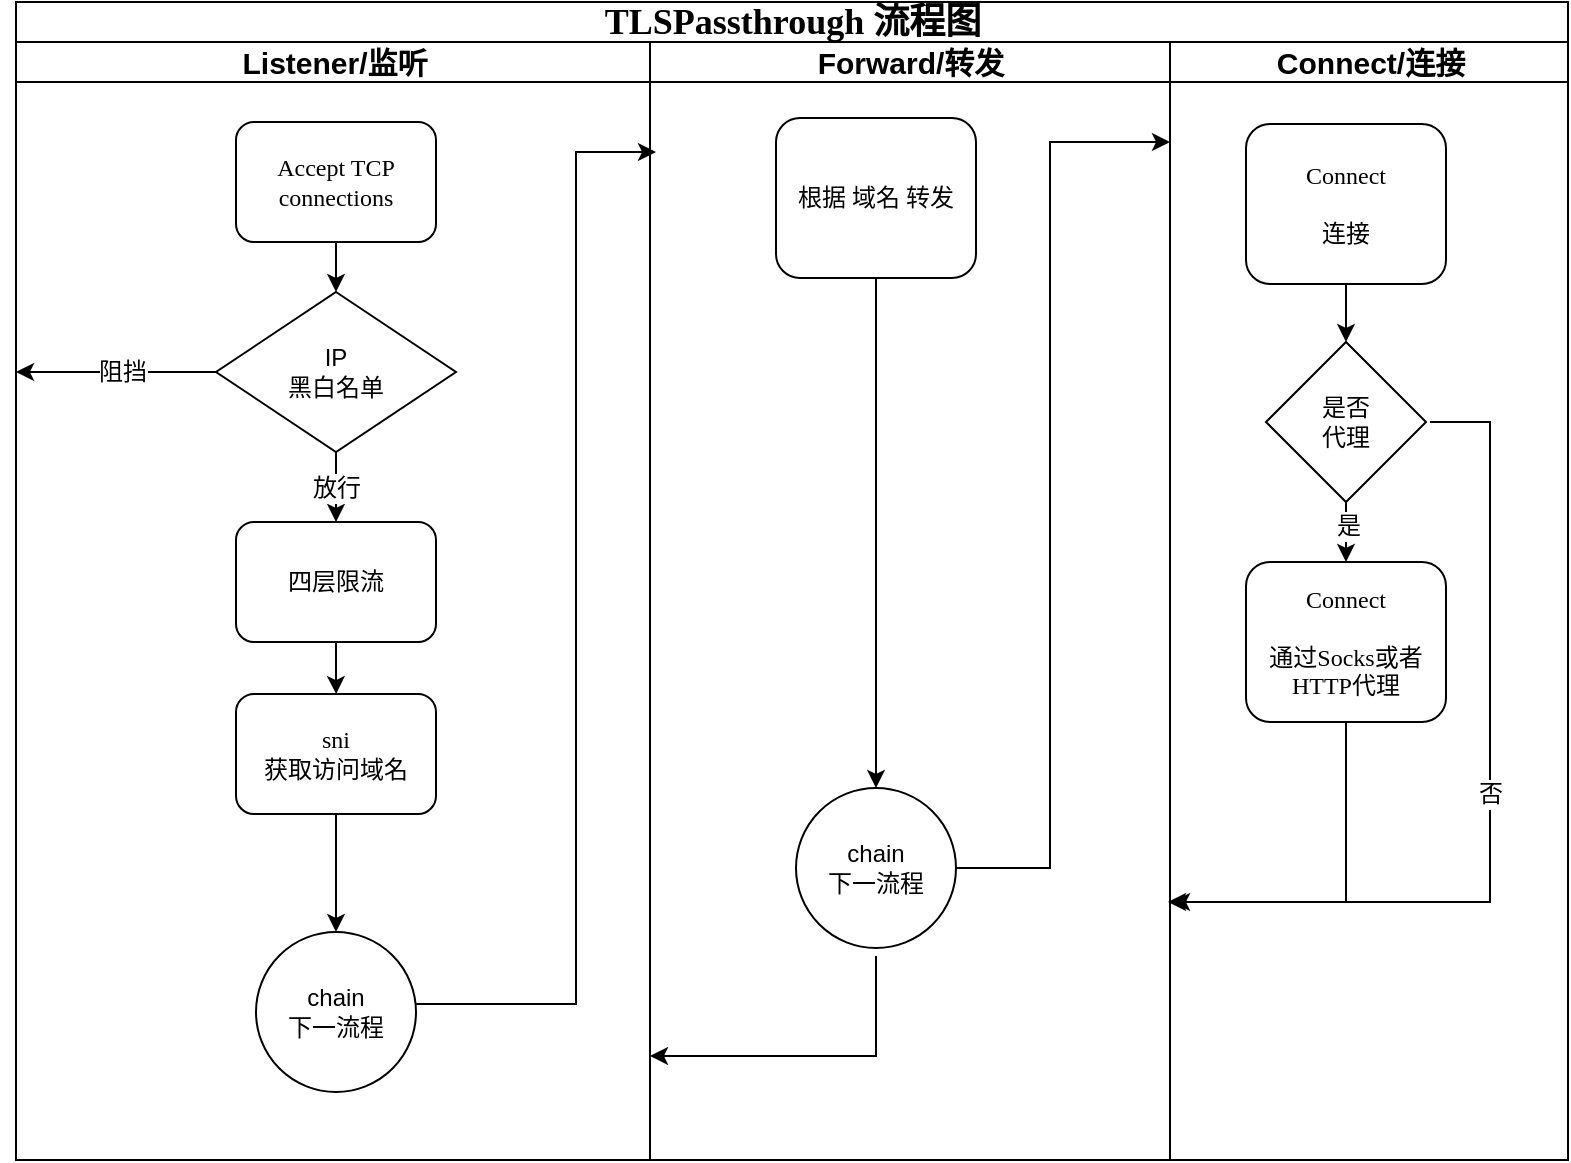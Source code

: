 <mxfile version="21.3.7" type="device">
  <diagram name="Page-1" id="74e2e168-ea6b-b213-b513-2b3c1d86103e">
    <mxGraphModel dx="1882" dy="1040" grid="0" gridSize="10" guides="1" tooltips="1" connect="1" arrows="1" fold="1" page="0" pageScale="1" pageWidth="1100" pageHeight="850" background="none" math="0" shadow="0">
      <root>
        <mxCell id="0" />
        <mxCell id="1" parent="0" />
        <mxCell id="77e6c97f196da883-1" value="&lt;font style=&quot;font-size: 18px;&quot;&gt;TLSPassthrough 流程图&lt;/font&gt;" style="swimlane;html=1;childLayout=stackLayout;startSize=20;rounded=0;shadow=0;labelBackgroundColor=none;strokeWidth=1;fontFamily=Verdana;fontSize=18;align=center;" parent="1" vertex="1">
          <mxGeometry x="-7" y="-46" width="776" height="579" as="geometry">
            <mxRectangle x="60" y="-30" width="210" height="40" as="alternateBounds" />
          </mxGeometry>
        </mxCell>
        <mxCell id="77e6c97f196da883-2" value="Listener/监听" style="swimlane;html=1;startSize=20;fontSize=15;" parent="77e6c97f196da883-1" vertex="1">
          <mxGeometry y="20" width="317" height="559" as="geometry">
            <mxRectangle y="20" width="40" height="1050" as="alternateBounds" />
          </mxGeometry>
        </mxCell>
        <mxCell id="k9yy4idc6pMp43QgDsTV-6" value="" style="edgeStyle=orthogonalEdgeStyle;rounded=0;orthogonalLoop=1;jettySize=auto;html=1;fontSize=12;" parent="77e6c97f196da883-2" source="77e6c97f196da883-8" target="k9yy4idc6pMp43QgDsTV-2" edge="1">
          <mxGeometry relative="1" as="geometry" />
        </mxCell>
        <mxCell id="77e6c97f196da883-8" value="Accept TCP connections" style="rounded=1;whiteSpace=wrap;html=1;shadow=0;labelBackgroundColor=none;strokeWidth=1;fontFamily=Verdana;fontSize=12;align=center;" parent="77e6c97f196da883-2" vertex="1">
          <mxGeometry x="110" y="40" width="100" height="60" as="geometry" />
        </mxCell>
        <mxCell id="k9yy4idc6pMp43QgDsTV-8" value="" style="edgeStyle=orthogonalEdgeStyle;rounded=0;orthogonalLoop=1;jettySize=auto;html=1;fontSize=12;" parent="77e6c97f196da883-2" source="77e6c97f196da883-9" edge="1">
          <mxGeometry relative="1" as="geometry">
            <mxPoint x="160.067" y="326.044" as="targetPoint" />
          </mxGeometry>
        </mxCell>
        <mxCell id="77e6c97f196da883-9" value="四层限流" style="rounded=1;whiteSpace=wrap;html=1;shadow=0;labelBackgroundColor=none;strokeWidth=1;fontFamily=Verdana;fontSize=12;align=center;" parent="77e6c97f196da883-2" vertex="1">
          <mxGeometry x="110" y="240" width="100" height="60" as="geometry" />
        </mxCell>
        <mxCell id="k9yy4idc6pMp43QgDsTV-277" value="" style="edgeStyle=orthogonalEdgeStyle;rounded=0;orthogonalLoop=1;jettySize=auto;html=1;" parent="77e6c97f196da883-2" source="77e6c97f196da883-10" target="k9yy4idc6pMp43QgDsTV-16" edge="1">
          <mxGeometry relative="1" as="geometry" />
        </mxCell>
        <mxCell id="77e6c97f196da883-10" value="&lt;div style=&quot;font-size: 12px;&quot;&gt;sni&lt;br&gt;&lt;/div&gt;&lt;div style=&quot;font-size: 12px;&quot;&gt;获取访问域名&lt;/div&gt;" style="rounded=1;whiteSpace=wrap;html=1;shadow=0;labelBackgroundColor=none;strokeWidth=1;fontFamily=Verdana;fontSize=12;align=center;" parent="77e6c97f196da883-2" vertex="1">
          <mxGeometry x="110" y="326" width="100" height="60" as="geometry" />
        </mxCell>
        <mxCell id="k9yy4idc6pMp43QgDsTV-5" value="放行" style="edgeStyle=orthogonalEdgeStyle;rounded=0;orthogonalLoop=1;jettySize=auto;html=1;fontSize=12;" parent="77e6c97f196da883-2" source="k9yy4idc6pMp43QgDsTV-2" target="77e6c97f196da883-9" edge="1">
          <mxGeometry relative="1" as="geometry" />
        </mxCell>
        <mxCell id="k9yy4idc6pMp43QgDsTV-2" value="&lt;div style=&quot;font-size: 12px;&quot;&gt;IP&lt;/div&gt;&lt;div style=&quot;font-size: 12px;&quot;&gt;黑白名单&lt;br style=&quot;font-size: 12px;&quot;&gt;&lt;/div&gt;" style="rhombus;whiteSpace=wrap;html=1;fontSize=12;" parent="77e6c97f196da883-2" vertex="1">
          <mxGeometry x="100" y="125" width="120" height="80" as="geometry" />
        </mxCell>
        <mxCell id="k9yy4idc6pMp43QgDsTV-3" value="" style="endArrow=classic;html=1;rounded=0;exitX=0;exitY=0.5;exitDx=0;exitDy=0;fontSize=12;" parent="77e6c97f196da883-2" source="k9yy4idc6pMp43QgDsTV-2" edge="1">
          <mxGeometry width="50" height="50" relative="1" as="geometry">
            <mxPoint x="100" y="170" as="sourcePoint" />
            <mxPoint y="165" as="targetPoint" />
          </mxGeometry>
        </mxCell>
        <mxCell id="k9yy4idc6pMp43QgDsTV-4" value="阻挡" style="edgeLabel;html=1;align=center;verticalAlign=middle;resizable=0;points=[];fontSize=12;" parent="k9yy4idc6pMp43QgDsTV-3" vertex="1" connectable="0">
          <mxGeometry x="-0.05" relative="1" as="geometry">
            <mxPoint as="offset" />
          </mxGeometry>
        </mxCell>
        <mxCell id="k9yy4idc6pMp43QgDsTV-16" value="&lt;div style=&quot;font-size: 12px;&quot;&gt;chain&lt;/div&gt;下一流程" style="ellipse;whiteSpace=wrap;html=1;aspect=fixed;fontSize=12;" parent="77e6c97f196da883-2" vertex="1">
          <mxGeometry x="120" y="445" width="80" height="80" as="geometry" />
        </mxCell>
        <mxCell id="k9yy4idc6pMp43QgDsTV-271" style="edgeStyle=orthogonalEdgeStyle;rounded=0;orthogonalLoop=1;jettySize=auto;html=1;exitX=1;exitY=0.5;exitDx=0;exitDy=0;fontSize=12;" parent="77e6c97f196da883-1" edge="1">
          <mxGeometry relative="1" as="geometry">
            <mxPoint x="595" y="73" as="targetPoint" />
            <Array as="points">
              <mxPoint x="480" y="548" />
              <mxPoint x="545" y="548" />
              <mxPoint x="545" y="73" />
            </Array>
          </mxGeometry>
        </mxCell>
        <mxCell id="k9yy4idc6pMp43QgDsTV-189" value="" style="edgeStyle=orthogonalEdgeStyle;rounded=0;orthogonalLoop=1;jettySize=auto;html=1;fontSize=12;" parent="77e6c97f196da883-1" source="k9yy4idc6pMp43QgDsTV-16" edge="1">
          <mxGeometry relative="1" as="geometry">
            <mxPoint x="320" y="75" as="targetPoint" />
            <Array as="points">
              <mxPoint x="280" y="501" />
              <mxPoint x="280" y="75" />
            </Array>
          </mxGeometry>
        </mxCell>
        <mxCell id="77e6c97f196da883-6" value="Forward/转发" style="swimlane;html=1;startSize=20;fontSize=15;" parent="77e6c97f196da883-1" vertex="1">
          <mxGeometry x="317" y="20" width="260" height="559" as="geometry" />
        </mxCell>
        <mxCell id="k9yy4idc6pMp43QgDsTV-213" value="" style="edgeStyle=orthogonalEdgeStyle;rounded=0;orthogonalLoop=1;jettySize=auto;html=1;fontSize=12;entryX=0.5;entryY=0;entryDx=0;entryDy=0;" parent="77e6c97f196da883-6" source="k9yy4idc6pMp43QgDsTV-176" target="k9yy4idc6pMp43QgDsTV-182" edge="1">
          <mxGeometry relative="1" as="geometry">
            <mxPoint x="110" y="490" as="targetPoint" />
          </mxGeometry>
        </mxCell>
        <mxCell id="k9yy4idc6pMp43QgDsTV-176" value="&lt;div&gt;根据 域名 转发&lt;br&gt;&lt;/div&gt;" style="rounded=1;whiteSpace=wrap;html=1;shadow=0;labelBackgroundColor=none;strokeWidth=1;fontFamily=Verdana;fontSize=12;align=center;flipV=1;" parent="77e6c97f196da883-6" vertex="1">
          <mxGeometry x="63" y="38" width="100" height="80" as="geometry" />
        </mxCell>
        <mxCell id="k9yy4idc6pMp43QgDsTV-217" value="" style="edgeStyle=orthogonalEdgeStyle;rounded=0;orthogonalLoop=1;jettySize=auto;html=1;fontSize=12;" parent="77e6c97f196da883-6" source="k9yy4idc6pMp43QgDsTV-182" edge="1">
          <mxGeometry relative="1" as="geometry">
            <mxPoint x="260" y="50" as="targetPoint" />
            <Array as="points">
              <mxPoint x="200" y="413" />
              <mxPoint x="200" y="50" />
            </Array>
          </mxGeometry>
        </mxCell>
        <mxCell id="k9yy4idc6pMp43QgDsTV-182" value="&lt;div style=&quot;font-size: 12px;&quot;&gt;chain&lt;/div&gt;下一流程" style="ellipse;whiteSpace=wrap;html=1;aspect=fixed;fontSize=12;" parent="77e6c97f196da883-6" vertex="1">
          <mxGeometry x="73" y="373" width="80" height="80" as="geometry" />
        </mxCell>
        <mxCell id="k9yy4idc6pMp43QgDsTV-226" value="" style="edgeStyle=orthogonalEdgeStyle;rounded=0;orthogonalLoop=1;jettySize=auto;html=1;fontSize=12;" parent="77e6c97f196da883-6" edge="1">
          <mxGeometry relative="1" as="geometry">
            <mxPoint x="113" y="457" as="sourcePoint" />
            <mxPoint y="507" as="targetPoint" />
            <Array as="points">
              <mxPoint x="113" y="507" />
              <mxPoint y="507" />
            </Array>
          </mxGeometry>
        </mxCell>
        <mxCell id="77e6c97f196da883-7" value="Connect/连接" style="swimlane;html=1;startSize=20;fontSize=15;" parent="77e6c97f196da883-1" vertex="1">
          <mxGeometry x="577" y="20" width="199" height="559" as="geometry" />
        </mxCell>
        <mxCell id="k9yy4idc6pMp43QgDsTV-218" value="" style="edgeStyle=orthogonalEdgeStyle;rounded=0;orthogonalLoop=1;jettySize=auto;html=1;fontSize=12;" parent="77e6c97f196da883-7" source="k9yy4idc6pMp43QgDsTV-180" target="k9yy4idc6pMp43QgDsTV-185" edge="1">
          <mxGeometry relative="1" as="geometry" />
        </mxCell>
        <mxCell id="k9yy4idc6pMp43QgDsTV-180" value="&lt;div style=&quot;font-size: 12px;&quot;&gt;Connect&lt;/div&gt;&lt;div style=&quot;font-size: 12px;&quot;&gt;&lt;br style=&quot;font-size: 12px;&quot;&gt;&lt;/div&gt;&lt;div style=&quot;font-size: 12px;&quot;&gt;连接&lt;br style=&quot;font-size: 12px;&quot;&gt;&lt;/div&gt;" style="rounded=1;whiteSpace=wrap;html=1;shadow=0;labelBackgroundColor=none;strokeWidth=1;fontFamily=Verdana;fontSize=12;align=center;" parent="77e6c97f196da883-7" vertex="1">
          <mxGeometry x="38" y="41" width="100" height="80" as="geometry" />
        </mxCell>
        <mxCell id="k9yy4idc6pMp43QgDsTV-221" value="" style="edgeStyle=orthogonalEdgeStyle;rounded=0;orthogonalLoop=1;jettySize=auto;html=1;fontSize=12;" parent="77e6c97f196da883-7" source="k9yy4idc6pMp43QgDsTV-184" edge="1">
          <mxGeometry relative="1" as="geometry">
            <mxPoint x="1" y="430" as="targetPoint" />
            <Array as="points">
              <mxPoint x="88" y="430" />
            </Array>
          </mxGeometry>
        </mxCell>
        <mxCell id="k9yy4idc6pMp43QgDsTV-184" value="&lt;div style=&quot;font-size: 12px;&quot;&gt;Connect&lt;/div&gt;&lt;div style=&quot;font-size: 12px;&quot;&gt;&lt;br style=&quot;font-size: 12px;&quot;&gt;&lt;/div&gt;&lt;div style=&quot;font-size: 12px;&quot;&gt;通过Socks或者HTTP代理&lt;br style=&quot;font-size: 12px;&quot;&gt;&lt;/div&gt;" style="rounded=1;whiteSpace=wrap;html=1;shadow=0;labelBackgroundColor=none;strokeWidth=1;fontFamily=Verdana;fontSize=12;align=center;" parent="77e6c97f196da883-7" vertex="1">
          <mxGeometry x="38" y="260" width="100" height="80" as="geometry" />
        </mxCell>
        <mxCell id="k9yy4idc6pMp43QgDsTV-219" value="" style="edgeStyle=orthogonalEdgeStyle;rounded=0;orthogonalLoop=1;jettySize=auto;html=1;fontSize=12;" parent="77e6c97f196da883-7" source="k9yy4idc6pMp43QgDsTV-185" target="k9yy4idc6pMp43QgDsTV-184" edge="1">
          <mxGeometry relative="1" as="geometry" />
        </mxCell>
        <mxCell id="k9yy4idc6pMp43QgDsTV-224" value="是" style="edgeLabel;html=1;align=center;verticalAlign=middle;resizable=0;points=[];fontSize=12;" parent="k9yy4idc6pMp43QgDsTV-219" vertex="1" connectable="0">
          <mxGeometry x="0.28" y="1" relative="1" as="geometry">
            <mxPoint as="offset" />
          </mxGeometry>
        </mxCell>
        <mxCell id="k9yy4idc6pMp43QgDsTV-223" value="否" style="edgeStyle=orthogonalEdgeStyle;rounded=0;orthogonalLoop=1;jettySize=auto;html=1;fontSize=12;" parent="77e6c97f196da883-7" edge="1">
          <mxGeometry relative="1" as="geometry">
            <mxPoint x="130" y="190" as="sourcePoint" />
            <mxPoint x="-1" y="430" as="targetPoint" />
            <Array as="points">
              <mxPoint x="160" y="190" />
              <mxPoint x="160" y="430" />
              <mxPoint x="143" y="430" />
            </Array>
          </mxGeometry>
        </mxCell>
        <mxCell id="k9yy4idc6pMp43QgDsTV-185" value="&lt;div style=&quot;font-size: 12px;&quot;&gt;是否&lt;/div&gt;&lt;div style=&quot;font-size: 12px;&quot;&gt;代理&lt;br style=&quot;font-size: 12px;&quot;&gt;&lt;/div&gt;" style="rhombus;whiteSpace=wrap;html=1;fontSize=12;" parent="77e6c97f196da883-7" vertex="1">
          <mxGeometry x="48" y="150" width="80" height="80" as="geometry" />
        </mxCell>
      </root>
    </mxGraphModel>
  </diagram>
</mxfile>
